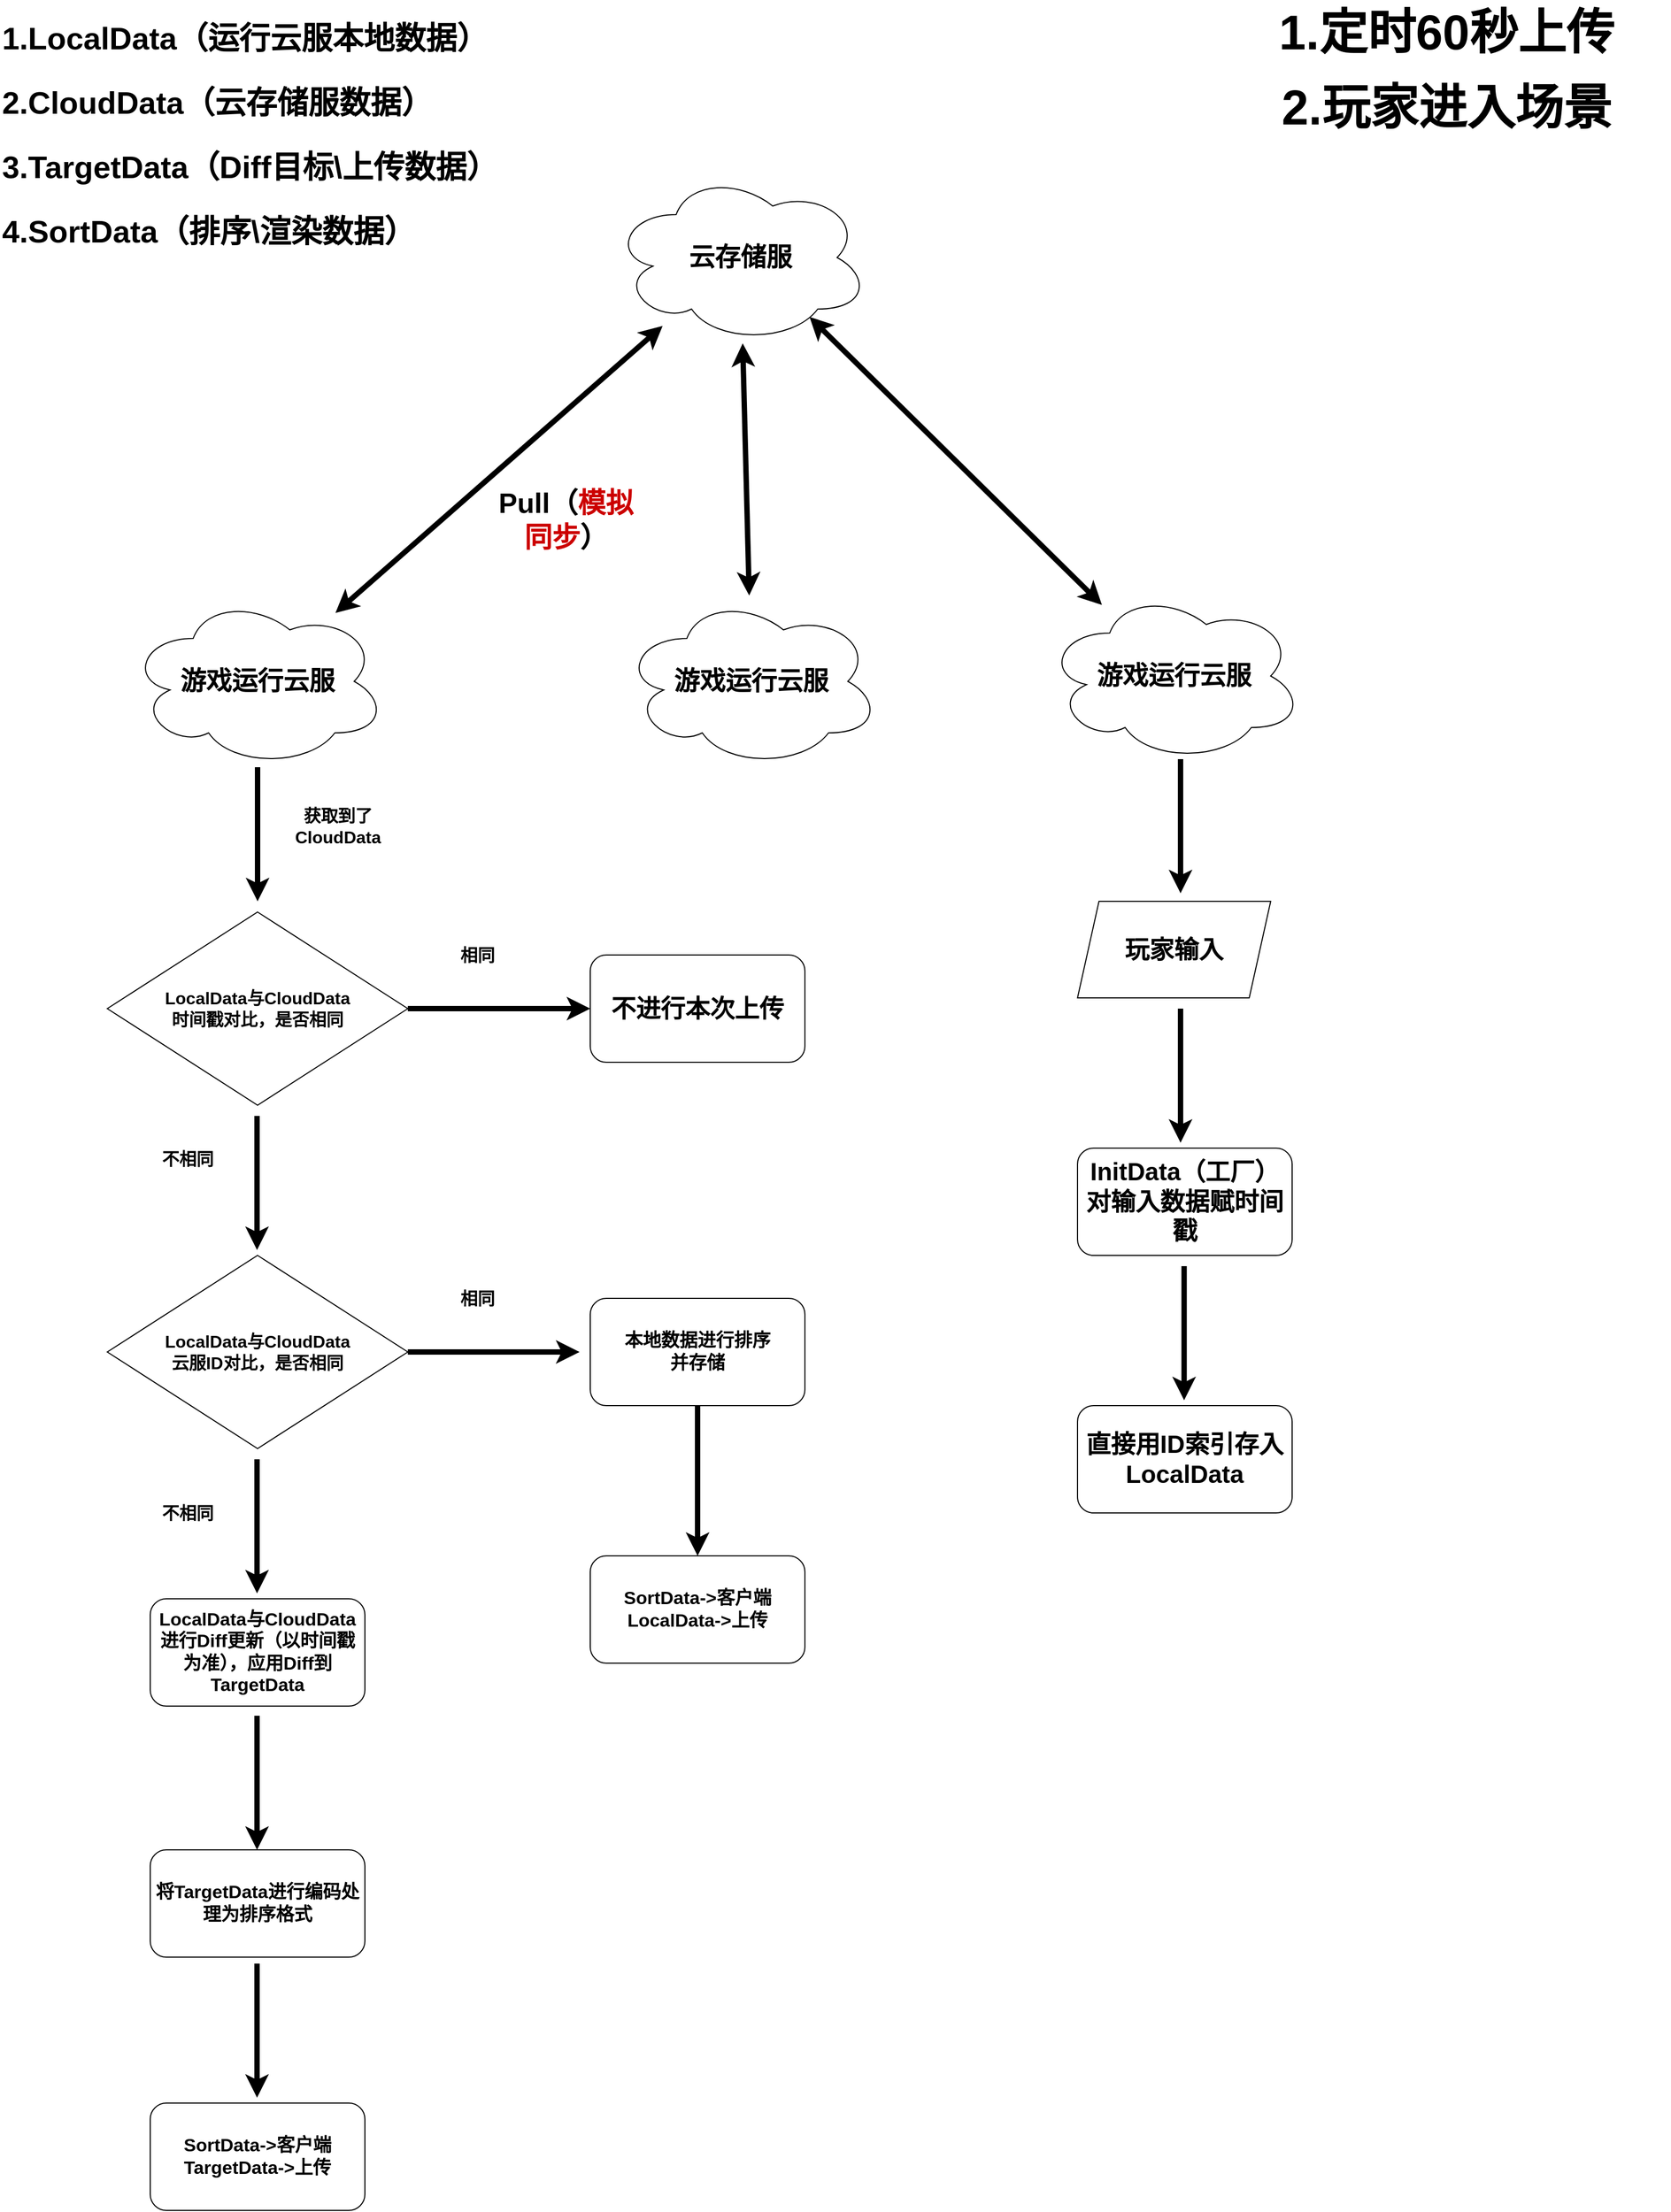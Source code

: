 <mxfile version="28.0.6">
  <diagram name="第 1 页" id="86hpjMbtCsUoQH4bLpdN">
    <mxGraphModel dx="3582" dy="1603" grid="1" gridSize="10" guides="1" tooltips="1" connect="1" arrows="1" fold="1" page="1" pageScale="1" pageWidth="827" pageHeight="1169" math="0" shadow="0">
      <root>
        <mxCell id="0" />
        <mxCell id="1" parent="0" />
        <mxCell id="BViU9b3A2xDf2ouNcxfW-2" value="&lt;font style=&quot;font-size: 24px;&quot;&gt;&lt;b&gt;游戏运行云服&lt;/b&gt;&lt;/font&gt;" style="ellipse;shape=cloud;whiteSpace=wrap;html=1;" vertex="1" parent="1">
          <mxGeometry x="-680" y="585" width="240" height="160" as="geometry" />
        </mxCell>
        <mxCell id="BViU9b3A2xDf2ouNcxfW-3" value="&lt;span style=&quot;font-size: 24px;&quot;&gt;&lt;b&gt;云存储服&lt;/b&gt;&lt;/span&gt;" style="ellipse;shape=cloud;whiteSpace=wrap;html=1;" vertex="1" parent="1">
          <mxGeometry x="-230" y="190" width="240" height="160" as="geometry" />
        </mxCell>
        <mxCell id="BViU9b3A2xDf2ouNcxfW-4" value="&lt;font style=&quot;font-size: 24px;&quot;&gt;&lt;b&gt;游戏运行云服&lt;/b&gt;&lt;/font&gt;" style="ellipse;shape=cloud;whiteSpace=wrap;html=1;" vertex="1" parent="1">
          <mxGeometry x="-220" y="585" width="240" height="160" as="geometry" />
        </mxCell>
        <mxCell id="BViU9b3A2xDf2ouNcxfW-8" value="&lt;font style=&quot;font-size: 24px;&quot;&gt;&lt;b&gt;游戏运行云服&lt;/b&gt;&lt;/font&gt;" style="ellipse;shape=cloud;whiteSpace=wrap;html=1;" vertex="1" parent="1">
          <mxGeometry x="174" y="580" width="240" height="160" as="geometry" />
        </mxCell>
        <mxCell id="BViU9b3A2xDf2ouNcxfW-13" value="&lt;font&gt;&lt;b&gt;Pull（&lt;font style=&quot;color: rgb(204, 0, 0);&quot;&gt;模拟同步&lt;/font&gt;）&lt;/b&gt;&lt;/font&gt;" style="text;html=1;align=center;verticalAlign=middle;whiteSpace=wrap;rounded=0;fontSize=26;" vertex="1" parent="1">
          <mxGeometry x="-340" y="470" width="135" height="90" as="geometry" />
        </mxCell>
        <mxCell id="BViU9b3A2xDf2ouNcxfW-17" value="" style="endArrow=classic;startArrow=classic;html=1;rounded=0;strokeWidth=5;" edge="1" parent="1" source="BViU9b3A2xDf2ouNcxfW-2" target="BViU9b3A2xDf2ouNcxfW-3">
          <mxGeometry width="100" height="100" relative="1" as="geometry">
            <mxPoint x="-513" y="500" as="sourcePoint" />
            <mxPoint x="-413" y="400" as="targetPoint" />
          </mxGeometry>
        </mxCell>
        <mxCell id="BViU9b3A2xDf2ouNcxfW-18" value="" style="endArrow=classic;startArrow=classic;html=1;rounded=0;strokeWidth=5;" edge="1" parent="1" source="BViU9b3A2xDf2ouNcxfW-4" target="BViU9b3A2xDf2ouNcxfW-3">
          <mxGeometry width="100" height="100" relative="1" as="geometry">
            <mxPoint x="-250" y="657" as="sourcePoint" />
            <mxPoint x="54" y="390" as="targetPoint" />
          </mxGeometry>
        </mxCell>
        <mxCell id="BViU9b3A2xDf2ouNcxfW-19" value="" style="endArrow=classic;startArrow=classic;html=1;rounded=0;strokeWidth=5;entryX=0.768;entryY=0.846;entryDx=0;entryDy=0;entryPerimeter=0;" edge="1" parent="1" source="BViU9b3A2xDf2ouNcxfW-8" target="BViU9b3A2xDf2ouNcxfW-3">
          <mxGeometry width="100" height="100" relative="1" as="geometry">
            <mxPoint x="16" y="775" as="sourcePoint" />
            <mxPoint x="10" y="540" as="targetPoint" />
          </mxGeometry>
        </mxCell>
        <mxCell id="BViU9b3A2xDf2ouNcxfW-20" value="" style="endArrow=classic;html=1;rounded=0;strokeWidth=5;" edge="1" parent="1" source="BViU9b3A2xDf2ouNcxfW-2">
          <mxGeometry width="50" height="50" relative="1" as="geometry">
            <mxPoint x="-630" y="820" as="sourcePoint" />
            <mxPoint x="-560" y="870" as="targetPoint" />
          </mxGeometry>
        </mxCell>
        <mxCell id="BViU9b3A2xDf2ouNcxfW-22" value="&lt;span style=&quot;font-size: 16px;&quot;&gt;&lt;b&gt;获取到了CloudData&lt;/b&gt;&lt;/span&gt;" style="text;html=1;align=center;verticalAlign=middle;whiteSpace=wrap;rounded=0;" vertex="1" parent="1">
          <mxGeometry x="-530" y="770" width="90" height="60" as="geometry" />
        </mxCell>
        <mxCell id="BViU9b3A2xDf2ouNcxfW-24" value="&lt;b&gt;&lt;font style=&quot;font-size: 16px;&quot;&gt;LocalData与CloudData&lt;/font&gt;&lt;/b&gt;&lt;div&gt;&lt;b&gt;&lt;font style=&quot;font-size: 16px;&quot;&gt;时间戳对比，是否相同&lt;/font&gt;&lt;/b&gt;&lt;/div&gt;" style="rhombus;whiteSpace=wrap;html=1;" vertex="1" parent="1">
          <mxGeometry x="-700" y="880" width="280" height="180" as="geometry" />
        </mxCell>
        <mxCell id="BViU9b3A2xDf2ouNcxfW-26" value="" style="endArrow=classic;html=1;rounded=0;strokeWidth=5;" edge="1" parent="1">
          <mxGeometry width="50" height="50" relative="1" as="geometry">
            <mxPoint x="-560.5" y="1070" as="sourcePoint" />
            <mxPoint x="-560.5" y="1195" as="targetPoint" />
          </mxGeometry>
        </mxCell>
        <mxCell id="BViU9b3A2xDf2ouNcxfW-27" value="" style="endArrow=classic;html=1;rounded=0;strokeWidth=5;exitX=1;exitY=0.5;exitDx=0;exitDy=0;" edge="1" parent="1" source="BViU9b3A2xDf2ouNcxfW-24" target="BViU9b3A2xDf2ouNcxfW-28">
          <mxGeometry width="50" height="50" relative="1" as="geometry">
            <mxPoint x="-390" y="960" as="sourcePoint" />
            <mxPoint x="-200" y="970" as="targetPoint" />
          </mxGeometry>
        </mxCell>
        <mxCell id="BViU9b3A2xDf2ouNcxfW-28" value="&lt;b&gt;&lt;font style=&quot;font-size: 23px;&quot;&gt;不进行本次上传&lt;/font&gt;&lt;/b&gt;" style="rounded=1;whiteSpace=wrap;html=1;" vertex="1" parent="1">
          <mxGeometry x="-250" y="920" width="200" height="100" as="geometry" />
        </mxCell>
        <mxCell id="BViU9b3A2xDf2ouNcxfW-29" value="&lt;span style=&quot;font-size: 16px;&quot;&gt;&lt;b&gt;相同&lt;/b&gt;&lt;/span&gt;" style="text;html=1;align=center;verticalAlign=middle;whiteSpace=wrap;rounded=0;" vertex="1" parent="1">
          <mxGeometry x="-400" y="890" width="90" height="60" as="geometry" />
        </mxCell>
        <mxCell id="BViU9b3A2xDf2ouNcxfW-30" value="&lt;span style=&quot;font-size: 16px;&quot;&gt;&lt;b&gt;不相同&lt;/b&gt;&lt;/span&gt;" style="text;html=1;align=center;verticalAlign=middle;whiteSpace=wrap;rounded=0;" vertex="1" parent="1">
          <mxGeometry x="-670" y="1080" width="90" height="60" as="geometry" />
        </mxCell>
        <mxCell id="BViU9b3A2xDf2ouNcxfW-33" value="&lt;b&gt;&lt;font style=&quot;font-size: 16px;&quot;&gt;LocalData与CloudData&lt;/font&gt;&lt;/b&gt;&lt;div&gt;&lt;b&gt;&lt;font style=&quot;font-size: 16px;&quot;&gt;云服ID对比，是否相同&lt;/font&gt;&lt;/b&gt;&lt;/div&gt;" style="rhombus;whiteSpace=wrap;html=1;" vertex="1" parent="1">
          <mxGeometry x="-700" y="1200" width="280" height="180" as="geometry" />
        </mxCell>
        <mxCell id="BViU9b3A2xDf2ouNcxfW-34" value="" style="endArrow=classic;html=1;rounded=0;strokeWidth=5;exitX=1;exitY=0.5;exitDx=0;exitDy=0;" edge="1" parent="1" source="BViU9b3A2xDf2ouNcxfW-33">
          <mxGeometry width="50" height="50" relative="1" as="geometry">
            <mxPoint x="-270" y="1290" as="sourcePoint" />
            <mxPoint x="-260" y="1290" as="targetPoint" />
          </mxGeometry>
        </mxCell>
        <mxCell id="BViU9b3A2xDf2ouNcxfW-35" value="&lt;b style=&quot;&quot;&gt;&lt;font style=&quot;font-size: 17px;&quot;&gt;本地数据进行排序&lt;/font&gt;&lt;/b&gt;&lt;div&gt;&lt;b style=&quot;&quot;&gt;&lt;font style=&quot;font-size: 17px;&quot;&gt;并存储&lt;/font&gt;&lt;/b&gt;&lt;/div&gt;" style="rounded=1;whiteSpace=wrap;html=1;" vertex="1" parent="1">
          <mxGeometry x="-250" y="1240" width="200" height="100" as="geometry" />
        </mxCell>
        <mxCell id="BViU9b3A2xDf2ouNcxfW-36" value="&lt;span style=&quot;font-size: 16px;&quot;&gt;&lt;b&gt;相同&lt;/b&gt;&lt;/span&gt;" style="text;html=1;align=center;verticalAlign=middle;whiteSpace=wrap;rounded=0;" vertex="1" parent="1">
          <mxGeometry x="-400" y="1210" width="90" height="60" as="geometry" />
        </mxCell>
        <mxCell id="BViU9b3A2xDf2ouNcxfW-37" value="" style="endArrow=classic;html=1;rounded=0;strokeWidth=5;exitX=0.5;exitY=1;exitDx=0;exitDy=0;" edge="1" parent="1" source="BViU9b3A2xDf2ouNcxfW-35">
          <mxGeometry width="50" height="50" relative="1" as="geometry">
            <mxPoint x="-230" y="1480" as="sourcePoint" />
            <mxPoint x="-150" y="1480" as="targetPoint" />
          </mxGeometry>
        </mxCell>
        <mxCell id="BViU9b3A2xDf2ouNcxfW-38" value="&lt;span style=&quot;font-size: 17px;&quot;&gt;&lt;b&gt;SortData-&amp;gt;客户端&lt;/b&gt;&lt;/span&gt;&lt;div&gt;&lt;span style=&quot;font-size: 17px;&quot;&gt;&lt;b&gt;LocalData-&amp;gt;上传&lt;/b&gt;&lt;/span&gt;&lt;/div&gt;" style="rounded=1;whiteSpace=wrap;html=1;" vertex="1" parent="1">
          <mxGeometry x="-250" y="1480" width="200" height="100" as="geometry" />
        </mxCell>
        <mxCell id="BViU9b3A2xDf2ouNcxfW-39" value="" style="endArrow=classic;html=1;rounded=0;strokeWidth=5;" edge="1" parent="1">
          <mxGeometry width="50" height="50" relative="1" as="geometry">
            <mxPoint x="-560.5" y="1390" as="sourcePoint" />
            <mxPoint x="-560.5" y="1515" as="targetPoint" />
          </mxGeometry>
        </mxCell>
        <mxCell id="BViU9b3A2xDf2ouNcxfW-40" value="&lt;span style=&quot;font-size: 16px;&quot;&gt;&lt;b&gt;不相同&lt;/b&gt;&lt;/span&gt;" style="text;html=1;align=center;verticalAlign=middle;whiteSpace=wrap;rounded=0;" vertex="1" parent="1">
          <mxGeometry x="-670" y="1410" width="90" height="60" as="geometry" />
        </mxCell>
        <mxCell id="BViU9b3A2xDf2ouNcxfW-42" value="&lt;span style=&quot;font-size: 17px;&quot;&gt;&lt;b&gt;LocalData与CloudData进行Diff更新（以时间戳为准），应用Diff到TargetData&lt;/b&gt;&lt;/span&gt;" style="rounded=1;whiteSpace=wrap;html=1;spacing=2;" vertex="1" parent="1">
          <mxGeometry x="-660" y="1520" width="200" height="100" as="geometry" />
        </mxCell>
        <mxCell id="BViU9b3A2xDf2ouNcxfW-43" value="&lt;span&gt;&lt;b&gt;1.定时60秒上传&lt;/b&gt;&lt;/span&gt;" style="text;html=1;align=center;verticalAlign=middle;whiteSpace=wrap;rounded=0;strokeWidth=1;fontSize=45;" vertex="1" parent="1">
          <mxGeometry x="340" y="30" width="416" height="60" as="geometry" />
        </mxCell>
        <mxCell id="BViU9b3A2xDf2ouNcxfW-44" value="&lt;span&gt;&lt;b&gt;2.玩家进入场景&lt;/b&gt;&lt;/span&gt;" style="text;html=1;align=center;verticalAlign=middle;whiteSpace=wrap;rounded=0;strokeWidth=1;fontSize=45;" vertex="1" parent="1">
          <mxGeometry x="340" y="100" width="416" height="60" as="geometry" />
        </mxCell>
        <mxCell id="BViU9b3A2xDf2ouNcxfW-45" value="" style="endArrow=classic;html=1;rounded=0;strokeWidth=5;" edge="1" parent="1">
          <mxGeometry width="50" height="50" relative="1" as="geometry">
            <mxPoint x="-560.5" y="1629" as="sourcePoint" />
            <mxPoint x="-560.5" y="1754" as="targetPoint" />
          </mxGeometry>
        </mxCell>
        <mxCell id="BViU9b3A2xDf2ouNcxfW-46" value="&lt;span style=&quot;font-size: 17px;&quot;&gt;&lt;b&gt;将TargetData进行编码处理为排序格式&lt;/b&gt;&lt;/span&gt;" style="rounded=1;whiteSpace=wrap;html=1;" vertex="1" parent="1">
          <mxGeometry x="-660" y="1754" width="200" height="100" as="geometry" />
        </mxCell>
        <mxCell id="BViU9b3A2xDf2ouNcxfW-47" value="" style="endArrow=classic;html=1;rounded=0;strokeWidth=5;" edge="1" parent="1">
          <mxGeometry width="50" height="50" relative="1" as="geometry">
            <mxPoint x="-560.5" y="1860" as="sourcePoint" />
            <mxPoint x="-560.5" y="1985" as="targetPoint" />
          </mxGeometry>
        </mxCell>
        <mxCell id="BViU9b3A2xDf2ouNcxfW-48" value="&lt;span style=&quot;font-size: 17px;&quot;&gt;&lt;b&gt;SortData-&amp;gt;客户端&lt;/b&gt;&lt;/span&gt;&lt;div&gt;&lt;span style=&quot;font-size: 17px;&quot;&gt;&lt;b&gt;TargetData-&amp;gt;上传&lt;/b&gt;&lt;/span&gt;&lt;/div&gt;" style="rounded=1;whiteSpace=wrap;html=1;" vertex="1" parent="1">
          <mxGeometry x="-660" y="1990" width="200" height="100" as="geometry" />
        </mxCell>
        <mxCell id="BViU9b3A2xDf2ouNcxfW-49" value="&lt;span style=&quot;font-size: 23px;&quot;&gt;&lt;b&gt;玩家输入&lt;/b&gt;&lt;/span&gt;" style="shape=parallelogram;perimeter=parallelogramPerimeter;whiteSpace=wrap;html=1;fixedSize=1;" vertex="1" parent="1">
          <mxGeometry x="204" y="870" width="180" height="90" as="geometry" />
        </mxCell>
        <mxCell id="BViU9b3A2xDf2ouNcxfW-51" value="" style="endArrow=classic;html=1;rounded=0;strokeWidth=5;" edge="1" parent="1">
          <mxGeometry width="50" height="50" relative="1" as="geometry">
            <mxPoint x="300" y="737.5" as="sourcePoint" />
            <mxPoint x="300" y="862.5" as="targetPoint" />
          </mxGeometry>
        </mxCell>
        <mxCell id="BViU9b3A2xDf2ouNcxfW-52" value="" style="endArrow=classic;html=1;rounded=0;strokeWidth=5;" edge="1" parent="1">
          <mxGeometry width="50" height="50" relative="1" as="geometry">
            <mxPoint x="300" y="970" as="sourcePoint" />
            <mxPoint x="300" y="1095" as="targetPoint" />
          </mxGeometry>
        </mxCell>
        <mxCell id="BViU9b3A2xDf2ouNcxfW-53" value="&lt;span style=&quot;font-size: 23px;&quot;&gt;&lt;b&gt;InitData（工厂）对输入数据赋时间戳&lt;/b&gt;&lt;/span&gt;" style="rounded=1;whiteSpace=wrap;html=1;" vertex="1" parent="1">
          <mxGeometry x="204" y="1100" width="200" height="100" as="geometry" />
        </mxCell>
        <mxCell id="BViU9b3A2xDf2ouNcxfW-54" value="" style="endArrow=classic;html=1;rounded=0;strokeWidth=5;" edge="1" parent="1">
          <mxGeometry width="50" height="50" relative="1" as="geometry">
            <mxPoint x="303.33" y="1210" as="sourcePoint" />
            <mxPoint x="303.33" y="1335" as="targetPoint" />
          </mxGeometry>
        </mxCell>
        <mxCell id="BViU9b3A2xDf2ouNcxfW-55" value="&lt;span style=&quot;font-size: 23px;&quot;&gt;&lt;b&gt;直接用ID索引存入LocalData&lt;/b&gt;&lt;/span&gt;" style="rounded=1;whiteSpace=wrap;html=1;" vertex="1" parent="1">
          <mxGeometry x="204" y="1340" width="200" height="100" as="geometry" />
        </mxCell>
        <mxCell id="BViU9b3A2xDf2ouNcxfW-56" value="&lt;span&gt;&lt;b&gt;&lt;font style=&quot;font-size: 29px;&quot;&gt;1.LocalData（运行云服本地数据）&lt;/font&gt;&lt;/b&gt;&lt;/span&gt;" style="text;html=1;align=left;verticalAlign=middle;whiteSpace=wrap;rounded=0;strokeWidth=1;fontSize=45;" vertex="1" parent="1">
          <mxGeometry x="-800" y="30" width="480" height="60" as="geometry" />
        </mxCell>
        <mxCell id="BViU9b3A2xDf2ouNcxfW-57" value="&lt;span&gt;&lt;b&gt;&lt;font style=&quot;font-size: 29px;&quot;&gt;2.CloudData（云存储服数据）&lt;/font&gt;&lt;/b&gt;&lt;/span&gt;" style="text;html=1;align=left;verticalAlign=middle;whiteSpace=wrap;rounded=0;strokeWidth=1;fontSize=45;" vertex="1" parent="1">
          <mxGeometry x="-800" y="90" width="480" height="60" as="geometry" />
        </mxCell>
        <mxCell id="BViU9b3A2xDf2ouNcxfW-58" value="&lt;span&gt;&lt;b&gt;&lt;font style=&quot;font-size: 29px;&quot;&gt;3.TargetData（Diff目标\上传数据）&lt;/font&gt;&lt;/b&gt;&lt;/span&gt;" style="text;html=1;align=left;verticalAlign=middle;whiteSpace=wrap;rounded=0;strokeWidth=1;fontSize=45;" vertex="1" parent="1">
          <mxGeometry x="-800" y="150" width="480" height="60" as="geometry" />
        </mxCell>
        <mxCell id="BViU9b3A2xDf2ouNcxfW-59" value="&lt;span&gt;&lt;b&gt;&lt;font style=&quot;font-size: 29px;&quot;&gt;4.SortData（排序\渲染数据）&lt;/font&gt;&lt;/b&gt;&lt;/span&gt;" style="text;html=1;align=left;verticalAlign=middle;whiteSpace=wrap;rounded=0;strokeWidth=1;fontSize=45;" vertex="1" parent="1">
          <mxGeometry x="-800" y="210" width="480" height="60" as="geometry" />
        </mxCell>
      </root>
    </mxGraphModel>
  </diagram>
</mxfile>
